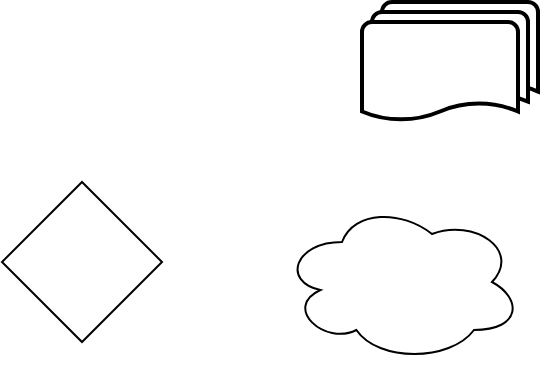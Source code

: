 <mxfile version="14.1.8" type="github"><diagram id="eCOBM-tHDO_-rpNLqy_z" name="Page-1"><mxGraphModel dx="798" dy="520" grid="1" gridSize="10" guides="1" tooltips="1" connect="1" arrows="1" fold="1" page="1" pageScale="1" pageWidth="827" pageHeight="1169" math="0" shadow="0"><root><mxCell id="0"/><mxCell id="1" parent="0"/><mxCell id="8KYUV4c9FTvR5oHrW49M-1" value="" style="rhombus;whiteSpace=wrap;html=1;" parent="1" vertex="1"><mxGeometry x="130" y="260" width="80" height="80" as="geometry"/></mxCell><mxCell id="8KYUV4c9FTvR5oHrW49M-2" value="" style="ellipse;shape=cloud;whiteSpace=wrap;html=1;" parent="1" vertex="1"><mxGeometry x="270" y="270" width="120" height="80" as="geometry"/></mxCell><mxCell id="U3hsHQV_SnP0o1hqm7rP-1" value="" style="strokeWidth=2;html=1;shape=mxgraph.flowchart.multi-document;whiteSpace=wrap;" vertex="1" parent="1"><mxGeometry x="310" y="170" width="88" height="60" as="geometry"/></mxCell></root></mxGraphModel></diagram></mxfile>